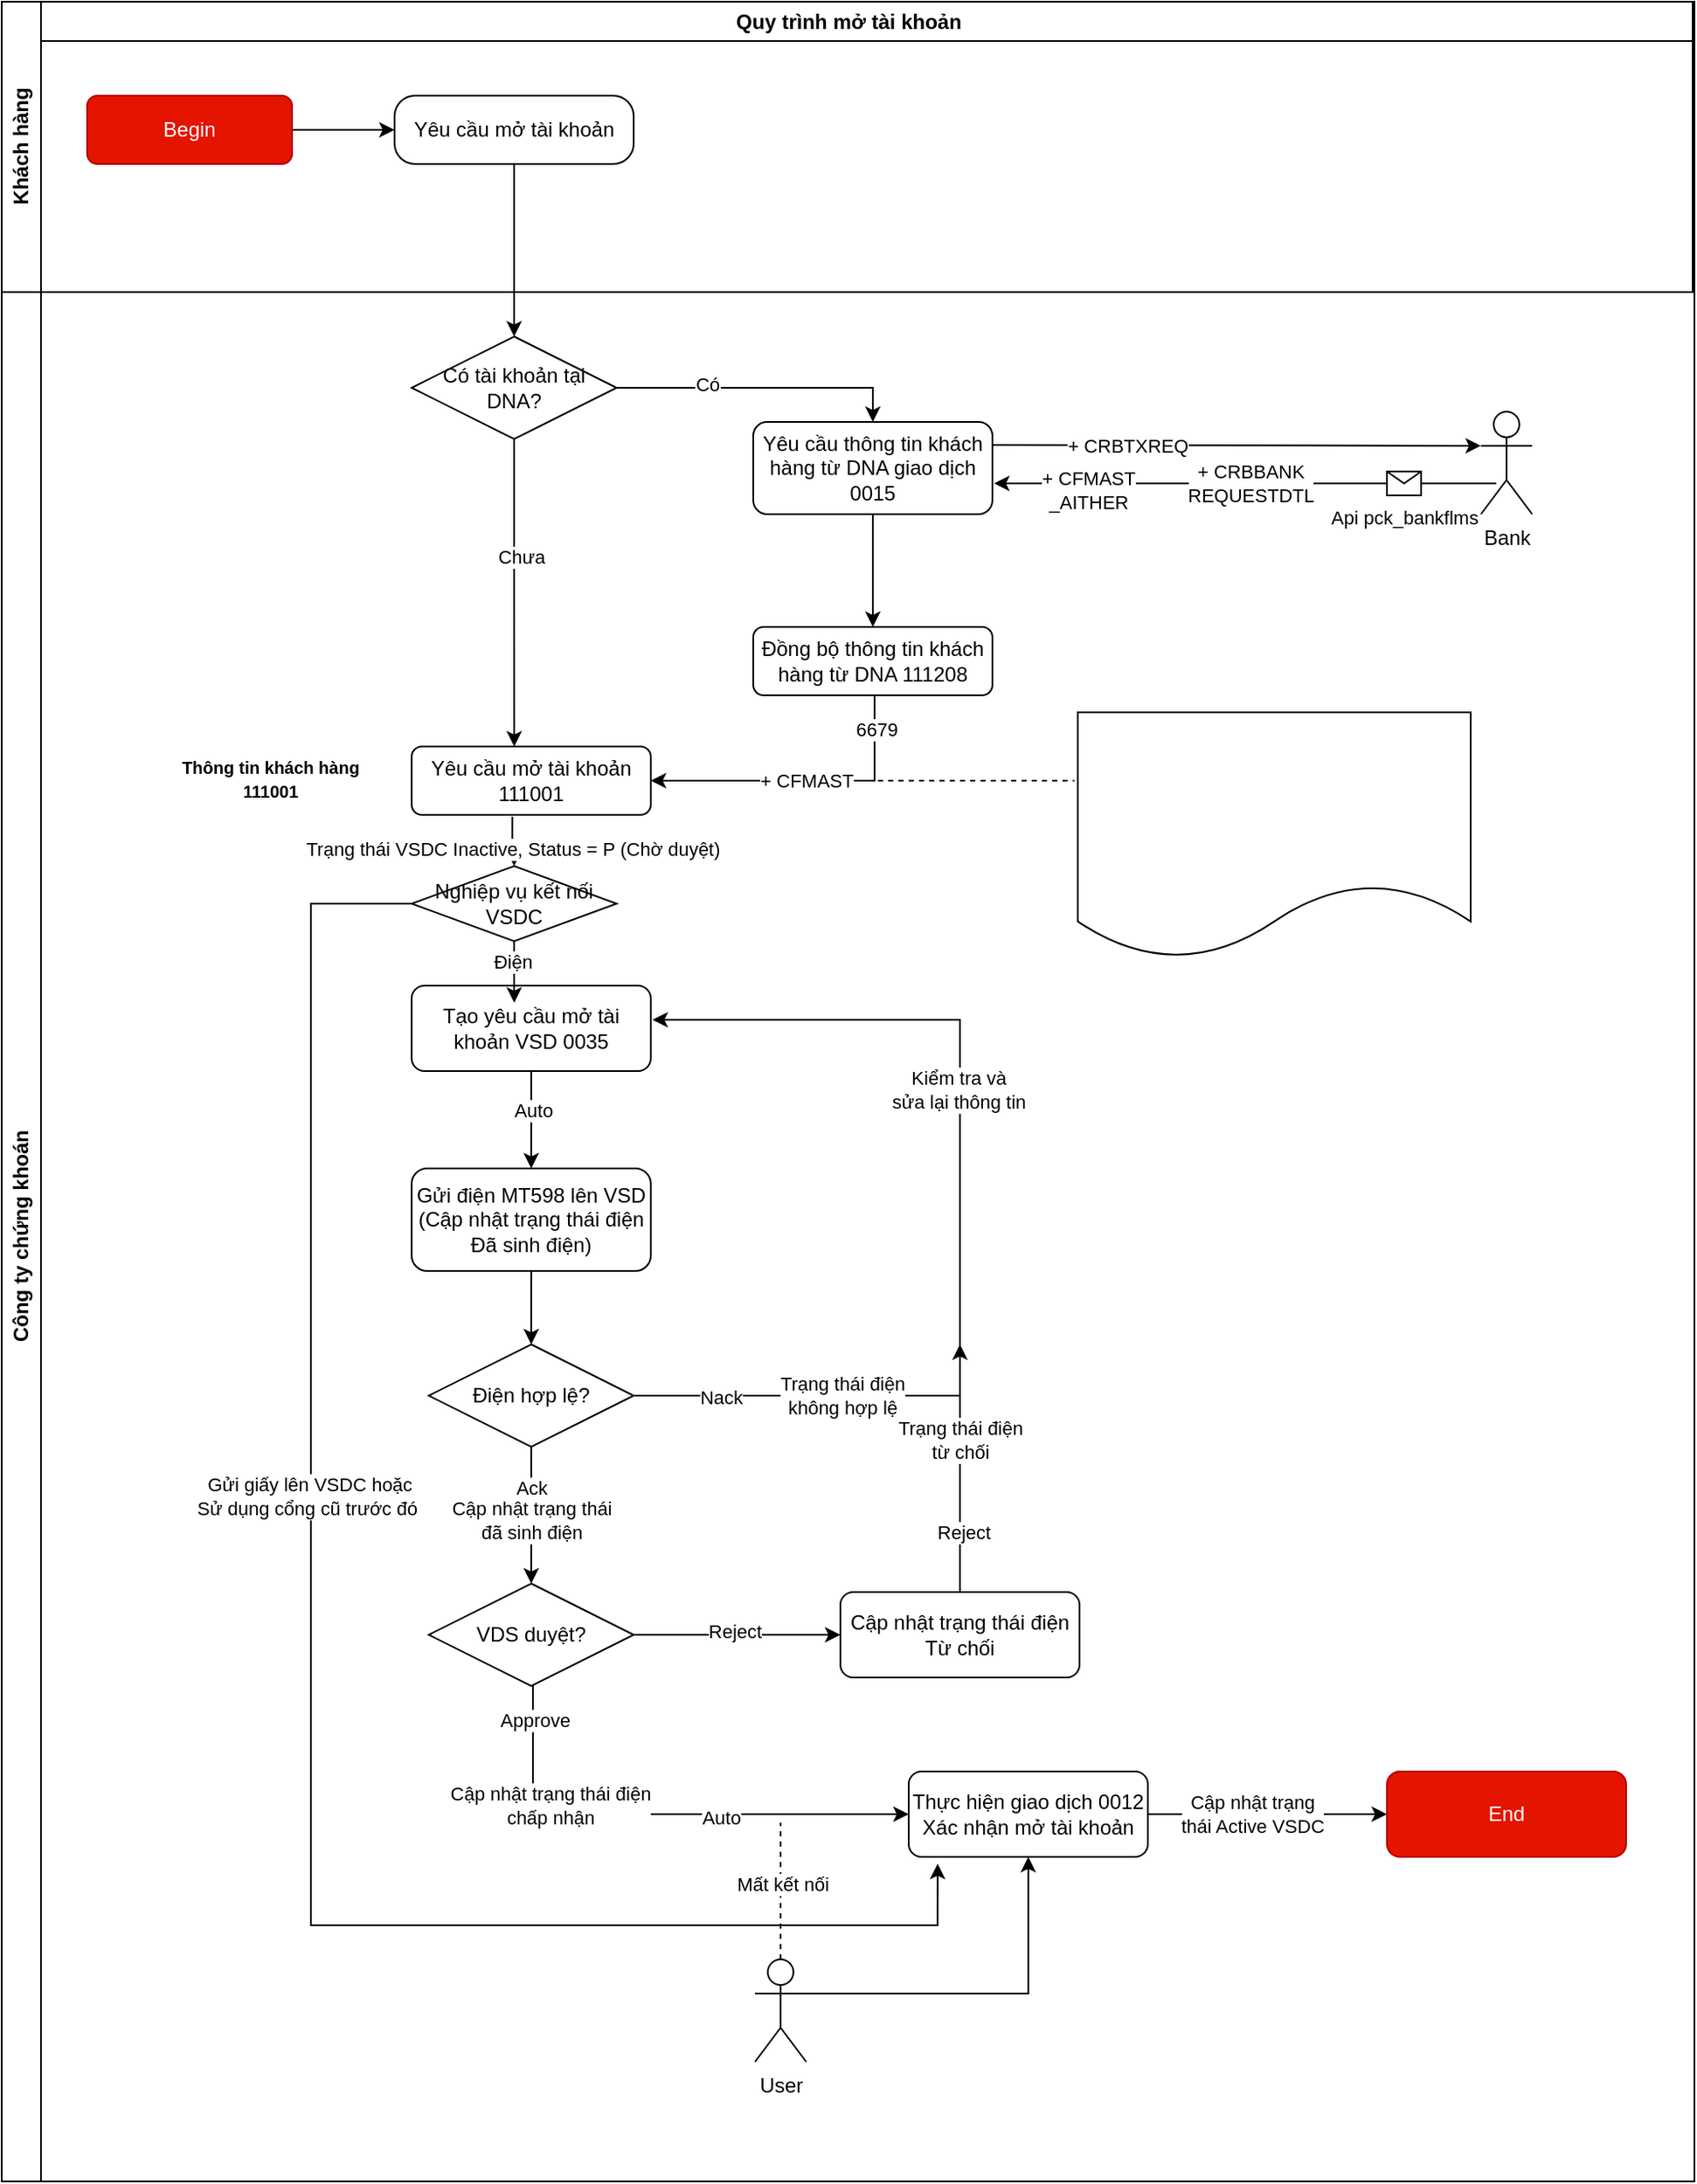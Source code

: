 <mxfile version="24.6.4" type="github" pages="5">
  <diagram id="-afWy1BvDUcH1P5qfUEP" name="Quy trình mở tài khoản">
    <mxGraphModel dx="1120" dy="460" grid="1" gridSize="10" guides="1" tooltips="1" connect="1" arrows="1" fold="1" page="1" pageScale="1" pageWidth="1169" pageHeight="1654" math="0" shadow="0">
      <root>
        <mxCell id="0" />
        <mxCell id="1" parent="0" />
        <mxCell id="MzIYjGaJpjv-5slUo9uX-1" value="Công ty chứng khoán" style="swimlane;horizontal=0;whiteSpace=wrap;html=1;" parent="1" vertex="1">
          <mxGeometry x="129" y="254" width="991" height="1106" as="geometry">
            <mxRectangle x="230" y="690" width="40" height="150" as="alternateBounds" />
          </mxGeometry>
        </mxCell>
        <mxCell id="MzIYjGaJpjv-5slUo9uX-2" style="edgeStyle=orthogonalEdgeStyle;rounded=0;orthogonalLoop=1;jettySize=auto;html=1;exitX=0.421;exitY=1.025;exitDx=0;exitDy=0;exitPerimeter=0;" parent="MzIYjGaJpjv-5slUo9uX-1" source="MzIYjGaJpjv-5slUo9uX-4" target="MzIYjGaJpjv-5slUo9uX-47" edge="1">
          <mxGeometry relative="1" as="geometry">
            <mxPoint x="401" y="306" as="sourcePoint" />
            <mxPoint x="391" y="326" as="targetPoint" />
          </mxGeometry>
        </mxCell>
        <mxCell id="MzIYjGaJpjv-5slUo9uX-3" value="Trạng thái VSDC Inactive, Status = P (Chờ duyệt)" style="edgeLabel;html=1;align=center;verticalAlign=middle;resizable=0;points=[];" parent="MzIYjGaJpjv-5slUo9uX-2" vertex="1" connectable="0">
          <mxGeometry x="0.333" y="-1" relative="1" as="geometry">
            <mxPoint as="offset" />
          </mxGeometry>
        </mxCell>
        <mxCell id="MzIYjGaJpjv-5slUo9uX-4" value="Yêu cầu mở tài khoản 111001" style="rounded=1;whiteSpace=wrap;html=1;fontSize=12;glass=0;strokeWidth=1;shadow=0;" parent="MzIYjGaJpjv-5slUo9uX-1" vertex="1">
          <mxGeometry x="240" y="266" width="140" height="40" as="geometry" />
        </mxCell>
        <mxCell id="MzIYjGaJpjv-5slUo9uX-5" value="" style="edgeStyle=orthogonalEdgeStyle;rounded=0;orthogonalLoop=1;jettySize=auto;html=1;" parent="MzIYjGaJpjv-5slUo9uX-1" source="MzIYjGaJpjv-5slUo9uX-7" target="MzIYjGaJpjv-5slUo9uX-9" edge="1">
          <mxGeometry relative="1" as="geometry" />
        </mxCell>
        <mxCell id="MzIYjGaJpjv-5slUo9uX-6" value="Auto" style="edgeLabel;html=1;align=center;verticalAlign=middle;resizable=0;points=[];" parent="MzIYjGaJpjv-5slUo9uX-5" connectable="0" vertex="1">
          <mxGeometry x="-0.2" y="1" relative="1" as="geometry">
            <mxPoint as="offset" />
          </mxGeometry>
        </mxCell>
        <mxCell id="MzIYjGaJpjv-5slUo9uX-7" value="Tạo yêu cầu mở tài khoản VSD 0035" style="rounded=1;whiteSpace=wrap;html=1;fontSize=12;glass=0;strokeWidth=1;shadow=0;" parent="MzIYjGaJpjv-5slUo9uX-1" vertex="1">
          <mxGeometry x="240" y="406" width="140" height="50" as="geometry" />
        </mxCell>
        <mxCell id="MzIYjGaJpjv-5slUo9uX-8" style="edgeStyle=orthogonalEdgeStyle;rounded=0;orthogonalLoop=1;jettySize=auto;html=1;" parent="MzIYjGaJpjv-5slUo9uX-1" source="MzIYjGaJpjv-5slUo9uX-9" target="MzIYjGaJpjv-5slUo9uX-17" edge="1">
          <mxGeometry relative="1" as="geometry" />
        </mxCell>
        <mxCell id="MzIYjGaJpjv-5slUo9uX-9" value="Gửi điện MT598 lên VSD&lt;br&gt;(Cập nhật trạng thái điện Đã sinh điện)" style="rounded=1;whiteSpace=wrap;html=1;fontSize=12;glass=0;strokeWidth=1;shadow=0;" parent="MzIYjGaJpjv-5slUo9uX-1" vertex="1">
          <mxGeometry x="240" y="513" width="140" height="60" as="geometry" />
        </mxCell>
        <mxCell id="MzIYjGaJpjv-5slUo9uX-10" style="edgeStyle=orthogonalEdgeStyle;rounded=0;orthogonalLoop=1;jettySize=auto;html=1;" parent="MzIYjGaJpjv-5slUo9uX-1" source="MzIYjGaJpjv-5slUo9uX-17" edge="1">
          <mxGeometry relative="1" as="geometry">
            <mxPoint x="381" y="426" as="targetPoint" />
            <Array as="points">
              <mxPoint x="561" y="646" />
              <mxPoint x="561" y="426" />
              <mxPoint x="381" y="426" />
            </Array>
          </mxGeometry>
        </mxCell>
        <mxCell id="MzIYjGaJpjv-5slUo9uX-11" value="Nack" style="edgeLabel;html=1;align=center;verticalAlign=middle;resizable=0;points=[];" parent="MzIYjGaJpjv-5slUo9uX-10" vertex="1" connectable="0">
          <mxGeometry x="-0.676" y="-1" relative="1" as="geometry">
            <mxPoint x="-45" as="offset" />
          </mxGeometry>
        </mxCell>
        <mxCell id="MzIYjGaJpjv-5slUo9uX-12" value="Kiểm tra và &lt;br&gt;sửa lại thông tin" style="edgeLabel;html=1;align=center;verticalAlign=middle;resizable=0;points=[];" parent="MzIYjGaJpjv-5slUo9uX-10" vertex="1" connectable="0">
          <mxGeometry x="0.038" y="1" relative="1" as="geometry">
            <mxPoint y="-64" as="offset" />
          </mxGeometry>
        </mxCell>
        <mxCell id="MzIYjGaJpjv-5slUo9uX-13" value="Trạng thái điện&lt;br&gt;không hợp lệ" style="edgeLabel;html=1;align=center;verticalAlign=middle;resizable=0;points=[];" parent="MzIYjGaJpjv-5slUo9uX-10" vertex="1" connectable="0">
          <mxGeometry x="-0.538" relative="1" as="geometry">
            <mxPoint x="-15" as="offset" />
          </mxGeometry>
        </mxCell>
        <mxCell id="MzIYjGaJpjv-5slUo9uX-14" style="edgeStyle=orthogonalEdgeStyle;rounded=0;orthogonalLoop=1;jettySize=auto;html=1;entryX=0.5;entryY=0;entryDx=0;entryDy=0;" parent="MzIYjGaJpjv-5slUo9uX-1" source="MzIYjGaJpjv-5slUo9uX-17" target="MzIYjGaJpjv-5slUo9uX-24" edge="1">
          <mxGeometry relative="1" as="geometry" />
        </mxCell>
        <mxCell id="MzIYjGaJpjv-5slUo9uX-15" value="Ack" style="edgeLabel;html=1;align=center;verticalAlign=middle;resizable=0;points=[];" parent="MzIYjGaJpjv-5slUo9uX-14" vertex="1" connectable="0">
          <mxGeometry x="-0.418" relative="1" as="geometry">
            <mxPoint as="offset" />
          </mxGeometry>
        </mxCell>
        <mxCell id="MzIYjGaJpjv-5slUo9uX-16" value="Cập nhật trạng thái&lt;br&gt;đã sinh điện" style="edgeLabel;html=1;align=center;verticalAlign=middle;resizable=0;points=[];" parent="MzIYjGaJpjv-5slUo9uX-14" vertex="1" connectable="0">
          <mxGeometry x="0.073" relative="1" as="geometry">
            <mxPoint as="offset" />
          </mxGeometry>
        </mxCell>
        <mxCell id="MzIYjGaJpjv-5slUo9uX-17" value="Điện hợp lệ?" style="rhombus;whiteSpace=wrap;html=1;" parent="MzIYjGaJpjv-5slUo9uX-1" vertex="1">
          <mxGeometry x="250" y="616" width="120" height="60" as="geometry" />
        </mxCell>
        <mxCell id="MzIYjGaJpjv-5slUo9uX-18" style="edgeStyle=orthogonalEdgeStyle;rounded=0;orthogonalLoop=1;jettySize=auto;html=1;entryX=0;entryY=0.5;entryDx=0;entryDy=0;" parent="MzIYjGaJpjv-5slUo9uX-1" source="MzIYjGaJpjv-5slUo9uX-24" target="MzIYjGaJpjv-5slUo9uX-28" edge="1">
          <mxGeometry relative="1" as="geometry" />
        </mxCell>
        <mxCell id="MzIYjGaJpjv-5slUo9uX-19" value="Reject" style="edgeLabel;html=1;align=center;verticalAlign=middle;resizable=0;points=[];" parent="MzIYjGaJpjv-5slUo9uX-18" connectable="0" vertex="1">
          <mxGeometry x="-0.03" y="2" relative="1" as="geometry">
            <mxPoint as="offset" />
          </mxGeometry>
        </mxCell>
        <mxCell id="MzIYjGaJpjv-5slUo9uX-20" style="edgeStyle=orthogonalEdgeStyle;rounded=0;orthogonalLoop=1;jettySize=auto;html=1;entryX=0;entryY=0.5;entryDx=0;entryDy=0;" parent="MzIYjGaJpjv-5slUo9uX-1" source="MzIYjGaJpjv-5slUo9uX-24" target="MzIYjGaJpjv-5slUo9uX-31" edge="1">
          <mxGeometry relative="1" as="geometry">
            <mxPoint x="310" y="866" as="targetPoint" />
            <Array as="points">
              <mxPoint x="311" y="891" />
            </Array>
          </mxGeometry>
        </mxCell>
        <mxCell id="MzIYjGaJpjv-5slUo9uX-21" value="Approve" style="edgeLabel;html=1;align=center;verticalAlign=middle;resizable=0;points=[];" parent="MzIYjGaJpjv-5slUo9uX-20" connectable="0" vertex="1">
          <mxGeometry x="-0.174" y="2" relative="1" as="geometry">
            <mxPoint x="-46" y="-53" as="offset" />
          </mxGeometry>
        </mxCell>
        <mxCell id="MzIYjGaJpjv-5slUo9uX-22" value="Auto" style="edgeLabel;html=1;align=center;verticalAlign=middle;resizable=0;points=[];" parent="MzIYjGaJpjv-5slUo9uX-20" vertex="1" connectable="0">
          <mxGeometry x="0.519" y="-2" relative="1" as="geometry">
            <mxPoint x="-39" as="offset" />
          </mxGeometry>
        </mxCell>
        <mxCell id="MzIYjGaJpjv-5slUo9uX-23" value="Cập nhật trạng thái điện&lt;br&gt;chấp nhận" style="edgeLabel;html=1;align=center;verticalAlign=middle;resizable=0;points=[];" parent="MzIYjGaJpjv-5slUo9uX-20" vertex="1" connectable="0">
          <mxGeometry x="-0.658" y="-4" relative="1" as="geometry">
            <mxPoint x="14" y="20" as="offset" />
          </mxGeometry>
        </mxCell>
        <mxCell id="MzIYjGaJpjv-5slUo9uX-24" value="VDS duyệt?" style="rhombus;whiteSpace=wrap;html=1;" parent="MzIYjGaJpjv-5slUo9uX-1" vertex="1">
          <mxGeometry x="250" y="756" width="120" height="60" as="geometry" />
        </mxCell>
        <mxCell id="MzIYjGaJpjv-5slUo9uX-25" style="edgeStyle=orthogonalEdgeStyle;rounded=0;orthogonalLoop=1;jettySize=auto;html=1;" parent="MzIYjGaJpjv-5slUo9uX-1" source="MzIYjGaJpjv-5slUo9uX-28" edge="1">
          <mxGeometry relative="1" as="geometry">
            <mxPoint x="561" y="616" as="targetPoint" />
          </mxGeometry>
        </mxCell>
        <mxCell id="MzIYjGaJpjv-5slUo9uX-26" value="Reject" style="edgeLabel;html=1;align=center;verticalAlign=middle;resizable=0;points=[];" parent="MzIYjGaJpjv-5slUo9uX-25" vertex="1" connectable="0">
          <mxGeometry x="-0.106" y="-2" relative="1" as="geometry">
            <mxPoint y="30" as="offset" />
          </mxGeometry>
        </mxCell>
        <mxCell id="MzIYjGaJpjv-5slUo9uX-27" value="Trạng thái điện&lt;br&gt;từ chối" style="edgeLabel;html=1;align=center;verticalAlign=middle;resizable=0;points=[];" parent="MzIYjGaJpjv-5slUo9uX-25" vertex="1" connectable="0">
          <mxGeometry x="0.237" y="1" relative="1" as="geometry">
            <mxPoint as="offset" />
          </mxGeometry>
        </mxCell>
        <mxCell id="MzIYjGaJpjv-5slUo9uX-28" value="Cập nhật trạng thái điện&lt;br&gt;Từ chối" style="rounded=1;whiteSpace=wrap;html=1;fontSize=12;glass=0;strokeWidth=1;shadow=0;" parent="MzIYjGaJpjv-5slUo9uX-1" vertex="1">
          <mxGeometry x="491" y="761" width="140" height="50" as="geometry" />
        </mxCell>
        <mxCell id="MzIYjGaJpjv-5slUo9uX-29" style="edgeStyle=orthogonalEdgeStyle;rounded=0;orthogonalLoop=1;jettySize=auto;html=1;entryX=0;entryY=0.5;entryDx=0;entryDy=0;" parent="MzIYjGaJpjv-5slUo9uX-1" source="MzIYjGaJpjv-5slUo9uX-31" target="MzIYjGaJpjv-5slUo9uX-32" edge="1">
          <mxGeometry relative="1" as="geometry" />
        </mxCell>
        <mxCell id="MzIYjGaJpjv-5slUo9uX-30" value="Cập nhật trạng&lt;br&gt;thái Active VSDC" style="edgeLabel;html=1;align=center;verticalAlign=middle;resizable=0;points=[];" parent="MzIYjGaJpjv-5slUo9uX-29" vertex="1" connectable="0">
          <mxGeometry x="-0.129" relative="1" as="geometry">
            <mxPoint as="offset" />
          </mxGeometry>
        </mxCell>
        <mxCell id="MzIYjGaJpjv-5slUo9uX-31" value="Thực hiện giao dịch 0012&lt;br&gt;Xác nhận mở tài khoản" style="rounded=1;whiteSpace=wrap;html=1;fontSize=12;glass=0;strokeWidth=1;shadow=0;" parent="MzIYjGaJpjv-5slUo9uX-1" vertex="1">
          <mxGeometry x="531" y="866" width="140" height="50" as="geometry" />
        </mxCell>
        <mxCell id="MzIYjGaJpjv-5slUo9uX-32" value="End" style="rounded=1;whiteSpace=wrap;html=1;fontSize=12;glass=0;strokeWidth=1;shadow=0;fillColor=#e51400;fontColor=#ffffff;strokeColor=#B20000;" parent="MzIYjGaJpjv-5slUo9uX-1" vertex="1">
          <mxGeometry x="811" y="866" width="140" height="50" as="geometry" />
        </mxCell>
        <mxCell id="MzIYjGaJpjv-5slUo9uX-33" style="edgeStyle=orthogonalEdgeStyle;rounded=0;orthogonalLoop=1;jettySize=auto;html=1;entryX=0.5;entryY=0;entryDx=0;entryDy=0;" parent="MzIYjGaJpjv-5slUo9uX-1" source="MzIYjGaJpjv-5slUo9uX-35" target="MzIYjGaJpjv-5slUo9uX-37" edge="1">
          <mxGeometry relative="1" as="geometry" />
        </mxCell>
        <mxCell id="MzIYjGaJpjv-5slUo9uX-34" value="Có" style="edgeLabel;html=1;align=center;verticalAlign=middle;resizable=0;points=[];" parent="MzIYjGaJpjv-5slUo9uX-33" vertex="1" connectable="0">
          <mxGeometry x="-0.384" y="2" relative="1" as="geometry">
            <mxPoint as="offset" />
          </mxGeometry>
        </mxCell>
        <mxCell id="MzIYjGaJpjv-5slUo9uX-35" value="Có tài khoản tại DNA?" style="rhombus;whiteSpace=wrap;html=1;" parent="MzIYjGaJpjv-5slUo9uX-1" vertex="1">
          <mxGeometry x="240" y="26" width="120" height="60" as="geometry" />
        </mxCell>
        <mxCell id="MzIYjGaJpjv-5slUo9uX-36" style="edgeStyle=orthogonalEdgeStyle;rounded=0;orthogonalLoop=1;jettySize=auto;html=1;entryX=0.5;entryY=0;entryDx=0;entryDy=0;" parent="MzIYjGaJpjv-5slUo9uX-1" source="MzIYjGaJpjv-5slUo9uX-37" target="MzIYjGaJpjv-5slUo9uX-42" edge="1">
          <mxGeometry relative="1" as="geometry" />
        </mxCell>
        <mxCell id="MzIYjGaJpjv-5slUo9uX-37" value="Yêu cầu thông tin khách hàng từ DNA giao dịch 0015" style="rounded=1;whiteSpace=wrap;html=1;fontSize=12;glass=0;strokeWidth=1;shadow=0;" parent="MzIYjGaJpjv-5slUo9uX-1" vertex="1">
          <mxGeometry x="440" y="76" width="140" height="54" as="geometry" />
        </mxCell>
        <mxCell id="MzIYjGaJpjv-5slUo9uX-38" style="edgeStyle=orthogonalEdgeStyle;rounded=0;orthogonalLoop=1;jettySize=auto;html=1;entryX=0.429;entryY=0;entryDx=0;entryDy=0;entryPerimeter=0;" parent="MzIYjGaJpjv-5slUo9uX-1" source="MzIYjGaJpjv-5slUo9uX-35" target="MzIYjGaJpjv-5slUo9uX-4" edge="1">
          <mxGeometry relative="1" as="geometry" />
        </mxCell>
        <mxCell id="MzIYjGaJpjv-5slUo9uX-39" value="Chưa" style="edgeLabel;html=1;align=center;verticalAlign=middle;resizable=0;points=[];" parent="MzIYjGaJpjv-5slUo9uX-38" vertex="1" connectable="0">
          <mxGeometry x="-0.237" y="4" relative="1" as="geometry">
            <mxPoint as="offset" />
          </mxGeometry>
        </mxCell>
        <mxCell id="MzIYjGaJpjv-5slUo9uX-40" style="edgeStyle=orthogonalEdgeStyle;rounded=0;orthogonalLoop=1;jettySize=auto;html=1;entryX=1;entryY=0.5;entryDx=0;entryDy=0;" parent="MzIYjGaJpjv-5slUo9uX-1" source="MzIYjGaJpjv-5slUo9uX-42" target="MzIYjGaJpjv-5slUo9uX-4" edge="1">
          <mxGeometry relative="1" as="geometry">
            <Array as="points">
              <mxPoint x="511" y="286" />
            </Array>
          </mxGeometry>
        </mxCell>
        <mxCell id="MzIYjGaJpjv-5slUo9uX-41" value="+ CFMAST" style="edgeLabel;html=1;align=center;verticalAlign=middle;resizable=0;points=[];" parent="MzIYjGaJpjv-5slUo9uX-40" vertex="1" connectable="0">
          <mxGeometry x="-0.116" relative="1" as="geometry">
            <mxPoint x="-10" as="offset" />
          </mxGeometry>
        </mxCell>
        <mxCell id="Ao2LwfUpb9lrXeBXI0-V-2" value="6679" style="edgeLabel;html=1;align=center;verticalAlign=middle;resizable=0;points=[];" vertex="1" connectable="0" parent="MzIYjGaJpjv-5slUo9uX-40">
          <mxGeometry x="-0.779" y="1" relative="1" as="geometry">
            <mxPoint as="offset" />
          </mxGeometry>
        </mxCell>
        <mxCell id="MzIYjGaJpjv-5slUo9uX-42" value="Đồng bộ thông tin khách hàng từ DNA 111208" style="rounded=1;whiteSpace=wrap;html=1;fontSize=12;glass=0;strokeWidth=1;shadow=0;" parent="MzIYjGaJpjv-5slUo9uX-1" vertex="1">
          <mxGeometry x="440" y="196" width="140" height="40" as="geometry" />
        </mxCell>
        <mxCell id="MzIYjGaJpjv-5slUo9uX-43" value="Bank" style="shape=umlActor;verticalLabelPosition=bottom;verticalAlign=top;html=1;outlineConnect=0;" parent="MzIYjGaJpjv-5slUo9uX-1" vertex="1">
          <mxGeometry x="866" y="70" width="30" height="60" as="geometry" />
        </mxCell>
        <mxCell id="MzIYjGaJpjv-5slUo9uX-46" value="&lt;span style=&quot;font-size: 10px;&quot;&gt;&lt;b&gt;Thông tin khách hàng&lt;br&gt;111001&lt;/b&gt;&lt;/span&gt;" style="edgeLabel;html=1;align=center;verticalAlign=middle;resizable=0;points=[];" parent="MzIYjGaJpjv-5slUo9uX-1" connectable="0" vertex="1">
          <mxGeometry x="141" y="196" as="geometry">
            <mxPoint x="16" y="89" as="offset" />
          </mxGeometry>
        </mxCell>
        <mxCell id="MzIYjGaJpjv-5slUo9uX-47" value="Nghiệp vụ kết nối VSDC" style="rhombus;whiteSpace=wrap;html=1;" parent="MzIYjGaJpjv-5slUo9uX-1" vertex="1">
          <mxGeometry x="240" y="336" width="120" height="44" as="geometry" />
        </mxCell>
        <mxCell id="MzIYjGaJpjv-5slUo9uX-48" style="edgeStyle=orthogonalEdgeStyle;rounded=0;orthogonalLoop=1;jettySize=auto;html=1;entryX=0.429;entryY=0.2;entryDx=0;entryDy=0;entryPerimeter=0;" parent="MzIYjGaJpjv-5slUo9uX-1" source="MzIYjGaJpjv-5slUo9uX-47" target="MzIYjGaJpjv-5slUo9uX-7" edge="1">
          <mxGeometry relative="1" as="geometry" />
        </mxCell>
        <mxCell id="MzIYjGaJpjv-5slUo9uX-49" value="Điện" style="edgeLabel;html=1;align=center;verticalAlign=middle;resizable=0;points=[];" parent="MzIYjGaJpjv-5slUo9uX-48" vertex="1" connectable="0">
          <mxGeometry x="-0.391" y="-1" relative="1" as="geometry">
            <mxPoint y="1" as="offset" />
          </mxGeometry>
        </mxCell>
        <mxCell id="MzIYjGaJpjv-5slUo9uX-50" style="edgeStyle=orthogonalEdgeStyle;rounded=0;orthogonalLoop=1;jettySize=auto;html=1;entryX=0.121;entryY=1.08;entryDx=0;entryDy=0;entryPerimeter=0;exitX=0;exitY=0.5;exitDx=0;exitDy=0;" parent="MzIYjGaJpjv-5slUo9uX-1" source="MzIYjGaJpjv-5slUo9uX-47" target="MzIYjGaJpjv-5slUo9uX-31" edge="1">
          <mxGeometry relative="1" as="geometry">
            <mxPoint x="240" y="416" as="sourcePoint" />
            <mxPoint x="531" y="961.5" as="targetPoint" />
            <Array as="points">
              <mxPoint x="181" y="358" />
              <mxPoint x="181" y="956" />
              <mxPoint x="548" y="956" />
            </Array>
          </mxGeometry>
        </mxCell>
        <mxCell id="MzIYjGaJpjv-5slUo9uX-51" value="Gửi giấy lên VSDC hoặc&lt;br&gt;Sử dụng cổng cũ trước đó&amp;nbsp;" style="edgeLabel;html=1;align=center;verticalAlign=middle;resizable=0;points=[];" parent="MzIYjGaJpjv-5slUo9uX-50" vertex="1" connectable="0">
          <mxGeometry x="-0.234" y="-1" relative="1" as="geometry">
            <mxPoint as="offset" />
          </mxGeometry>
        </mxCell>
        <mxCell id="MzIYjGaJpjv-5slUo9uX-52" value="User" style="shape=umlActor;verticalLabelPosition=bottom;verticalAlign=top;html=1;outlineConnect=0;" parent="MzIYjGaJpjv-5slUo9uX-1" vertex="1">
          <mxGeometry x="441" y="976" width="30" height="60" as="geometry" />
        </mxCell>
        <mxCell id="MzIYjGaJpjv-5slUo9uX-53" value="" style="endArrow=classic;html=1;rounded=0;entryX=0.5;entryY=1;entryDx=0;entryDy=0;exitX=1;exitY=0.333;exitDx=0;exitDy=0;exitPerimeter=0;" parent="MzIYjGaJpjv-5slUo9uX-1" source="MzIYjGaJpjv-5slUo9uX-52" target="MzIYjGaJpjv-5slUo9uX-31" edge="1">
          <mxGeometry width="50" height="50" relative="1" as="geometry">
            <mxPoint x="421" y="1066" as="sourcePoint" />
            <mxPoint x="471" y="1016" as="targetPoint" />
            <Array as="points">
              <mxPoint x="601" y="996" />
            </Array>
          </mxGeometry>
        </mxCell>
        <mxCell id="IIJeieMDCq1tdJ9zuXG--4" value="" style="endArrow=classic;html=1;rounded=0;exitX=1;exitY=0.25;exitDx=0;exitDy=0;entryX=0;entryY=0.333;entryDx=0;entryDy=0;entryPerimeter=0;" parent="MzIYjGaJpjv-5slUo9uX-1" source="MzIYjGaJpjv-5slUo9uX-37" target="MzIYjGaJpjv-5slUo9uX-43" edge="1">
          <mxGeometry width="50" height="50" relative="1" as="geometry">
            <mxPoint x="591" y="93" as="sourcePoint" />
            <mxPoint x="791" y="90" as="targetPoint" />
          </mxGeometry>
        </mxCell>
        <mxCell id="IIJeieMDCq1tdJ9zuXG--6" value="+ CRBTXREQ" style="edgeLabel;html=1;align=center;verticalAlign=middle;resizable=0;points=[];" parent="IIJeieMDCq1tdJ9zuXG--4" vertex="1" connectable="0">
          <mxGeometry x="-0.535" y="1" relative="1" as="geometry">
            <mxPoint x="12" y="1" as="offset" />
          </mxGeometry>
        </mxCell>
        <mxCell id="IIJeieMDCq1tdJ9zuXG--8" value="" style="endArrow=classic;html=1;rounded=0;exitX=0.3;exitY=0.867;exitDx=0;exitDy=0;exitPerimeter=0;" parent="MzIYjGaJpjv-5slUo9uX-1" edge="1">
          <mxGeometry relative="1" as="geometry">
            <mxPoint x="875" y="112.02" as="sourcePoint" />
            <mxPoint x="581" y="112" as="targetPoint" />
          </mxGeometry>
        </mxCell>
        <mxCell id="IIJeieMDCq1tdJ9zuXG--9" value="" style="shape=message;html=1;outlineConnect=0;" parent="IIJeieMDCq1tdJ9zuXG--8" vertex="1">
          <mxGeometry width="20" height="14" relative="1" as="geometry">
            <mxPoint x="83" y="-7" as="offset" />
          </mxGeometry>
        </mxCell>
        <mxCell id="IIJeieMDCq1tdJ9zuXG--10" value="Api pck_bankflms" style="edgeLabel;html=1;align=center;verticalAlign=middle;resizable=0;points=[];" parent="IIJeieMDCq1tdJ9zuXG--8" vertex="1" connectable="0">
          <mxGeometry x="-0.45" y="-1" relative="1" as="geometry">
            <mxPoint x="27" y="21" as="offset" />
          </mxGeometry>
        </mxCell>
        <mxCell id="IIJeieMDCq1tdJ9zuXG--11" value="+ CRBBANK&lt;br&gt;REQUESTDTL" style="edgeLabel;html=1;align=center;verticalAlign=middle;resizable=0;points=[];" parent="IIJeieMDCq1tdJ9zuXG--8" vertex="1" connectable="0">
          <mxGeometry x="-0.005" relative="1" as="geometry">
            <mxPoint x="2" as="offset" />
          </mxGeometry>
        </mxCell>
        <mxCell id="IIJeieMDCq1tdJ9zuXG--12" value="+ CFMAST&lt;br&gt;_AITHER" style="edgeLabel;html=1;align=center;verticalAlign=middle;resizable=0;points=[];" parent="IIJeieMDCq1tdJ9zuXG--8" vertex="1" connectable="0">
          <mxGeometry x="0.626" y="-3" relative="1" as="geometry">
            <mxPoint y="7" as="offset" />
          </mxGeometry>
        </mxCell>
        <mxCell id="Ao2LwfUpb9lrXeBXI0-V-3" value="" style="shape=document;whiteSpace=wrap;html=1;boundedLbl=1;" vertex="1" parent="MzIYjGaJpjv-5slUo9uX-1">
          <mxGeometry x="630" y="246" width="230" height="144" as="geometry" />
        </mxCell>
        <mxCell id="Ao2LwfUpb9lrXeBXI0-V-5" value="" style="endArrow=none;dashed=1;html=1;rounded=0;" edge="1" parent="MzIYjGaJpjv-5slUo9uX-1">
          <mxGeometry width="50" height="50" relative="1" as="geometry">
            <mxPoint x="501" y="286" as="sourcePoint" />
            <mxPoint x="628" y="286" as="targetPoint" />
          </mxGeometry>
        </mxCell>
        <mxCell id="MzIYjGaJpjv-5slUo9uX-54" value="Quy trình mở tài khoản" style="swimlane;whiteSpace=wrap;html=1;startSize=23;" parent="1" vertex="1">
          <mxGeometry x="130" y="84" width="990" height="170" as="geometry" />
        </mxCell>
        <object label="Khách hàng" test="" id="MzIYjGaJpjv-5slUo9uX-55">
          <mxCell style="swimlane;horizontal=0;whiteSpace=wrap;html=1;" parent="MzIYjGaJpjv-5slUo9uX-54" vertex="1">
            <mxGeometry x="-1" width="990" height="170" as="geometry">
              <mxRectangle x="230" y="540" width="40" height="90" as="alternateBounds" />
            </mxGeometry>
          </mxCell>
        </object>
        <mxCell id="MzIYjGaJpjv-5slUo9uX-56" style="edgeStyle=orthogonalEdgeStyle;rounded=0;orthogonalLoop=1;jettySize=auto;html=1;exitX=1;exitY=0.5;exitDx=0;exitDy=0;entryX=0;entryY=0.5;entryDx=0;entryDy=0;" parent="MzIYjGaJpjv-5slUo9uX-55" source="MzIYjGaJpjv-5slUo9uX-57" target="MzIYjGaJpjv-5slUo9uX-58" edge="1">
          <mxGeometry relative="1" as="geometry" />
        </mxCell>
        <mxCell id="MzIYjGaJpjv-5slUo9uX-57" value="Begin" style="rounded=1;whiteSpace=wrap;html=1;fontSize=12;glass=0;strokeWidth=1;shadow=0;fillColor=#e51400;fontColor=#ffffff;strokeColor=#B20000;" parent="MzIYjGaJpjv-5slUo9uX-55" vertex="1">
          <mxGeometry x="50" y="55" width="120" height="40" as="geometry" />
        </mxCell>
        <mxCell id="MzIYjGaJpjv-5slUo9uX-58" value="Yêu cầu mở tài khoản" style="rounded=1;whiteSpace=wrap;html=1;fontSize=12;glass=0;strokeWidth=1;shadow=0;arcSize=30;" parent="MzIYjGaJpjv-5slUo9uX-55" vertex="1">
          <mxGeometry x="230" y="55" width="140" height="40" as="geometry" />
        </mxCell>
        <mxCell id="MzIYjGaJpjv-5slUo9uX-59" style="edgeStyle=orthogonalEdgeStyle;rounded=0;orthogonalLoop=1;jettySize=auto;html=1;entryX=0.5;entryY=0;entryDx=0;entryDy=0;" parent="1" source="MzIYjGaJpjv-5slUo9uX-58" target="MzIYjGaJpjv-5slUo9uX-35" edge="1">
          <mxGeometry relative="1" as="geometry" />
        </mxCell>
        <mxCell id="MzIYjGaJpjv-5slUo9uX-60" value="" style="endArrow=none;dashed=1;html=1;rounded=0;exitX=0.5;exitY=0;exitDx=0;exitDy=0;exitPerimeter=0;" parent="1" source="MzIYjGaJpjv-5slUo9uX-52" edge="1">
          <mxGeometry width="50" height="50" relative="1" as="geometry">
            <mxPoint x="590" y="1230" as="sourcePoint" />
            <mxPoint x="585" y="1150" as="targetPoint" />
          </mxGeometry>
        </mxCell>
        <mxCell id="MzIYjGaJpjv-5slUo9uX-61" value="Mất kết nối" style="edgeLabel;html=1;align=center;verticalAlign=middle;resizable=0;points=[];" parent="MzIYjGaJpjv-5slUo9uX-60" vertex="1" connectable="0">
          <mxGeometry x="0.1" y="-1" relative="1" as="geometry">
            <mxPoint as="offset" />
          </mxGeometry>
        </mxCell>
      </root>
    </mxGraphModel>
  </diagram>
  <diagram id="C5RBs43oDa-KdzZeNtuy" name="Quy trình mở tài khoản tiền">
    <mxGraphModel dx="1120" dy="460" grid="1" gridSize="10" guides="1" tooltips="1" connect="1" arrows="1" fold="1" page="1" pageScale="1" pageWidth="1169" pageHeight="1654" math="0" shadow="0">
      <root>
        <mxCell id="WIyWlLk6GJQsqaUBKTNV-0" />
        <mxCell id="WIyWlLk6GJQsqaUBKTNV-1" parent="WIyWlLk6GJQsqaUBKTNV-0" />
        <mxCell id="TnxCRumbow880xI3qZJu-0" value="Công ty chứng khoán" style="swimlane;horizontal=0;whiteSpace=wrap;html=1;" parent="WIyWlLk6GJQsqaUBKTNV-1" vertex="1">
          <mxGeometry x="129" y="254" width="871" height="606" as="geometry">
            <mxRectangle x="230" y="690" width="40" height="150" as="alternateBounds" />
          </mxGeometry>
        </mxCell>
        <mxCell id="Zcul-_Ey2VAl8pak--Ev-9" style="edgeStyle=orthogonalEdgeStyle;rounded=0;orthogonalLoop=1;jettySize=auto;html=1;entryX=0.5;entryY=0;entryDx=0;entryDy=0;" edge="1" parent="TnxCRumbow880xI3qZJu-0" source="TnxCRumbow880xI3qZJu-17" target="Zcul-_Ey2VAl8pak--Ev-8">
          <mxGeometry relative="1" as="geometry" />
        </mxCell>
        <mxCell id="TnxCRumbow880xI3qZJu-17" value="Yêu cầu mở tài khoản / Tab tài khoản tiền 111001" style="rounded=1;whiteSpace=wrap;html=1;fontSize=12;glass=0;strokeWidth=1;shadow=0;" parent="TnxCRumbow880xI3qZJu-0" vertex="1">
          <mxGeometry x="240" y="336" width="140" height="40" as="geometry" />
        </mxCell>
        <mxCell id="gHwJGArUrD1OqWGMp7x8-7" style="edgeStyle=orthogonalEdgeStyle;rounded=0;orthogonalLoop=1;jettySize=auto;html=1;entryX=0.5;entryY=0;entryDx=0;entryDy=0;" parent="TnxCRumbow880xI3qZJu-0" source="gHwJGArUrD1OqWGMp7x8-1" target="gHwJGArUrD1OqWGMp7x8-4" edge="1">
          <mxGeometry relative="1" as="geometry" />
        </mxCell>
        <mxCell id="gHwJGArUrD1OqWGMp7x8-8" value="Có" style="edgeLabel;html=1;align=center;verticalAlign=middle;resizable=0;points=[];" parent="gHwJGArUrD1OqWGMp7x8-7" vertex="1" connectable="0">
          <mxGeometry x="-0.384" y="2" relative="1" as="geometry">
            <mxPoint as="offset" />
          </mxGeometry>
        </mxCell>
        <mxCell id="gHwJGArUrD1OqWGMp7x8-1" value="Thêm tài khoản tiền từ DNA?" style="rhombus;whiteSpace=wrap;html=1;" parent="TnxCRumbow880xI3qZJu-0" vertex="1">
          <mxGeometry x="240" y="26" width="120" height="60" as="geometry" />
        </mxCell>
        <mxCell id="gHwJGArUrD1OqWGMp7x8-10" style="edgeStyle=orthogonalEdgeStyle;rounded=0;orthogonalLoop=1;jettySize=auto;html=1;entryX=0.5;entryY=0;entryDx=0;entryDy=0;" parent="TnxCRumbow880xI3qZJu-0" source="gHwJGArUrD1OqWGMp7x8-4" target="gHwJGArUrD1OqWGMp7x8-9" edge="1">
          <mxGeometry relative="1" as="geometry" />
        </mxCell>
        <mxCell id="gHwJGArUrD1OqWGMp7x8-4" value="Đồng bộ thông tin tài khoản tiền 111209" style="rounded=1;whiteSpace=wrap;html=1;fontSize=12;glass=0;strokeWidth=1;shadow=0;" parent="TnxCRumbow880xI3qZJu-0" vertex="1">
          <mxGeometry x="440" y="76" width="140" height="40" as="geometry" />
        </mxCell>
        <mxCell id="gHwJGArUrD1OqWGMp7x8-5" style="edgeStyle=orthogonalEdgeStyle;rounded=0;orthogonalLoop=1;jettySize=auto;html=1;entryX=0.429;entryY=0;entryDx=0;entryDy=0;entryPerimeter=0;" parent="TnxCRumbow880xI3qZJu-0" source="gHwJGArUrD1OqWGMp7x8-1" target="TnxCRumbow880xI3qZJu-17" edge="1">
          <mxGeometry relative="1" as="geometry" />
        </mxCell>
        <mxCell id="gHwJGArUrD1OqWGMp7x8-6" value="Chưa" style="edgeLabel;html=1;align=center;verticalAlign=middle;resizable=0;points=[];" parent="gHwJGArUrD1OqWGMp7x8-5" vertex="1" connectable="0">
          <mxGeometry x="-0.237" y="4" relative="1" as="geometry">
            <mxPoint as="offset" />
          </mxGeometry>
        </mxCell>
        <mxCell id="gHwJGArUrD1OqWGMp7x8-12" style="edgeStyle=orthogonalEdgeStyle;rounded=0;orthogonalLoop=1;jettySize=auto;html=1;entryX=1;entryY=0.5;entryDx=0;entryDy=0;" parent="TnxCRumbow880xI3qZJu-0" source="gHwJGArUrD1OqWGMp7x8-9" target="TnxCRumbow880xI3qZJu-17" edge="1">
          <mxGeometry relative="1" as="geometry">
            <Array as="points">
              <mxPoint x="511" y="356" />
            </Array>
          </mxGeometry>
        </mxCell>
        <mxCell id="gHwJGArUrD1OqWGMp7x8-13" value="Đồng bộ tt mở, đóng" style="edgeLabel;html=1;align=center;verticalAlign=middle;resizable=0;points=[];" parent="gHwJGArUrD1OqWGMp7x8-12" vertex="1" connectable="0">
          <mxGeometry x="-0.116" relative="1" as="geometry">
            <mxPoint as="offset" />
          </mxGeometry>
        </mxCell>
        <mxCell id="gHwJGArUrD1OqWGMp7x8-9" value="Đồng bộ thông tin khách hàng từ DNA 111208" style="rounded=1;whiteSpace=wrap;html=1;fontSize=12;glass=0;strokeWidth=1;shadow=0;" parent="TnxCRumbow880xI3qZJu-0" vertex="1">
          <mxGeometry x="440" y="196" width="140" height="40" as="geometry" />
        </mxCell>
        <mxCell id="Zcul-_Ey2VAl8pak--Ev-4" style="edgeStyle=orthogonalEdgeStyle;rounded=0;orthogonalLoop=1;jettySize=auto;html=1;entryX=1;entryY=0.5;entryDx=0;entryDy=0;" edge="1" parent="TnxCRumbow880xI3qZJu-0" source="gHwJGArUrD1OqWGMp7x8-15" target="Zcul-_Ey2VAl8pak--Ev-3">
          <mxGeometry relative="1" as="geometry" />
        </mxCell>
        <mxCell id="gHwJGArUrD1OqWGMp7x8-15" value="Bank" style="shape=umlActor;verticalLabelPosition=bottom;verticalAlign=top;html=1;outlineConnect=0;" parent="TnxCRumbow880xI3qZJu-0" vertex="1">
          <mxGeometry x="801" y="66" width="30" height="60" as="geometry" />
        </mxCell>
        <mxCell id="Zcul-_Ey2VAl8pak--Ev-5" style="edgeStyle=orthogonalEdgeStyle;rounded=0;orthogonalLoop=1;jettySize=auto;html=1;entryX=1;entryY=0.5;entryDx=0;entryDy=0;" edge="1" parent="TnxCRumbow880xI3qZJu-0" source="Zcul-_Ey2VAl8pak--Ev-3" target="gHwJGArUrD1OqWGMp7x8-4">
          <mxGeometry relative="1" as="geometry" />
        </mxCell>
        <mxCell id="Zcul-_Ey2VAl8pak--Ev-6" value="API" style="edgeLabel;html=1;align=center;verticalAlign=middle;resizable=0;points=[];" vertex="1" connectable="0" parent="Zcul-_Ey2VAl8pak--Ev-5">
          <mxGeometry x="-0.073" y="-2" relative="1" as="geometry">
            <mxPoint as="offset" />
          </mxGeometry>
        </mxCell>
        <mxCell id="Zcul-_Ey2VAl8pak--Ev-3" value="Thêm tài khoản tiền tại DNA" style="rounded=1;whiteSpace=wrap;html=1;" vertex="1" parent="TnxCRumbow880xI3qZJu-0">
          <mxGeometry x="641" y="71" width="110" height="50" as="geometry" />
        </mxCell>
        <mxCell id="Zcul-_Ey2VAl8pak--Ev-8" value="End" style="rounded=1;whiteSpace=wrap;html=1;fontSize=12;glass=0;strokeWidth=1;shadow=0;fillColor=#e51400;fontColor=#ffffff;strokeColor=#B20000;" vertex="1" parent="TnxCRumbow880xI3qZJu-0">
          <mxGeometry x="240" y="466" width="140" height="50" as="geometry" />
        </mxCell>
        <mxCell id="TnxCRumbow880xI3qZJu-9" value="Quy trình thêm mới tài khoản tiền" style="swimlane;whiteSpace=wrap;html=1;startSize=23;" parent="WIyWlLk6GJQsqaUBKTNV-1" vertex="1">
          <mxGeometry x="130" y="84" width="870" height="170" as="geometry" />
        </mxCell>
        <mxCell id="TnxCRumbow880xI3qZJu-1" value="Khách hàng" style="swimlane;horizontal=0;whiteSpace=wrap;html=1;" parent="TnxCRumbow880xI3qZJu-9" vertex="1">
          <mxGeometry x="-1" width="871" height="170" as="geometry">
            <mxRectangle x="230" y="540" width="40" height="90" as="alternateBounds" />
          </mxGeometry>
        </mxCell>
        <mxCell id="TnxCRumbow880xI3qZJu-20" style="edgeStyle=orthogonalEdgeStyle;rounded=0;orthogonalLoop=1;jettySize=auto;html=1;exitX=1;exitY=0.5;exitDx=0;exitDy=0;entryX=0;entryY=0.5;entryDx=0;entryDy=0;" parent="TnxCRumbow880xI3qZJu-1" source="TnxCRumbow880xI3qZJu-2" target="TnxCRumbow880xI3qZJu-7" edge="1">
          <mxGeometry relative="1" as="geometry" />
        </mxCell>
        <mxCell id="TnxCRumbow880xI3qZJu-2" value="Begin" style="rounded=1;whiteSpace=wrap;html=1;fontSize=12;glass=0;strokeWidth=1;shadow=0;fillColor=#e51400;fontColor=#ffffff;strokeColor=#B20000;" parent="TnxCRumbow880xI3qZJu-1" vertex="1">
          <mxGeometry x="50" y="55" width="120" height="40" as="geometry" />
        </mxCell>
        <mxCell id="TnxCRumbow880xI3qZJu-7" value="Yêu cầu thêm mới tài khoản tiền" style="rounded=1;whiteSpace=wrap;html=1;fontSize=12;glass=0;strokeWidth=1;shadow=0;" parent="TnxCRumbow880xI3qZJu-1" vertex="1">
          <mxGeometry x="230" y="55" width="140" height="40" as="geometry" />
        </mxCell>
        <mxCell id="gHwJGArUrD1OqWGMp7x8-3" style="edgeStyle=orthogonalEdgeStyle;rounded=0;orthogonalLoop=1;jettySize=auto;html=1;entryX=0.5;entryY=0;entryDx=0;entryDy=0;" parent="WIyWlLk6GJQsqaUBKTNV-1" source="TnxCRumbow880xI3qZJu-7" target="gHwJGArUrD1OqWGMp7x8-1" edge="1">
          <mxGeometry relative="1" as="geometry" />
        </mxCell>
      </root>
    </mxGraphModel>
  </diagram>
  <diagram name="Quản lý sửa thông tin tài khoản" id="WYtpTT8pGfgiiJFGJYHW">
    <mxGraphModel dx="1120" dy="460" grid="1" gridSize="10" guides="1" tooltips="1" connect="1" arrows="1" fold="1" page="1" pageScale="1" pageWidth="1169" pageHeight="1654" math="0" shadow="0">
      <root>
        <mxCell id="QsH5usmUUMUcdq1OJUyq-0" />
        <mxCell id="QsH5usmUUMUcdq1OJUyq-1" parent="QsH5usmUUMUcdq1OJUyq-0" />
        <mxCell id="QsH5usmUUMUcdq1OJUyq-2" value="Công ty chứng khoán" style="swimlane;horizontal=0;whiteSpace=wrap;html=1;" vertex="1" parent="QsH5usmUUMUcdq1OJUyq-1">
          <mxGeometry x="129" y="254" width="871" height="606" as="geometry">
            <mxRectangle x="230" y="690" width="40" height="150" as="alternateBounds" />
          </mxGeometry>
        </mxCell>
        <mxCell id="QsH5usmUUMUcdq1OJUyq-3" style="edgeStyle=orthogonalEdgeStyle;rounded=0;orthogonalLoop=1;jettySize=auto;html=1;entryX=0.5;entryY=0;entryDx=0;entryDy=0;" edge="1" parent="QsH5usmUUMUcdq1OJUyq-2" source="QsH5usmUUMUcdq1OJUyq-4" target="QsH5usmUUMUcdq1OJUyq-20">
          <mxGeometry relative="1" as="geometry" />
        </mxCell>
        <mxCell id="QsH5usmUUMUcdq1OJUyq-4" value="Yêu cầu mở tài khoản 111001" style="rounded=1;whiteSpace=wrap;html=1;fontSize=12;glass=0;strokeWidth=1;shadow=0;" vertex="1" parent="QsH5usmUUMUcdq1OJUyq-2">
          <mxGeometry x="240" y="336" width="140" height="40" as="geometry" />
        </mxCell>
        <mxCell id="QsH5usmUUMUcdq1OJUyq-5" style="edgeStyle=orthogonalEdgeStyle;rounded=0;orthogonalLoop=1;jettySize=auto;html=1;entryX=0.5;entryY=0;entryDx=0;entryDy=0;" edge="1" parent="QsH5usmUUMUcdq1OJUyq-2" source="QsH5usmUUMUcdq1OJUyq-7" target="QsH5usmUUMUcdq1OJUyq-9">
          <mxGeometry relative="1" as="geometry" />
        </mxCell>
        <mxCell id="QsH5usmUUMUcdq1OJUyq-6" value="Có" style="edgeLabel;html=1;align=center;verticalAlign=middle;resizable=0;points=[];" vertex="1" connectable="0" parent="QsH5usmUUMUcdq1OJUyq-5">
          <mxGeometry x="-0.384" y="2" relative="1" as="geometry">
            <mxPoint as="offset" />
          </mxGeometry>
        </mxCell>
        <mxCell id="QsH5usmUUMUcdq1OJUyq-7" value="Thông tin tài khoản thay đổi DNA" style="rhombus;whiteSpace=wrap;html=1;" vertex="1" parent="QsH5usmUUMUcdq1OJUyq-2">
          <mxGeometry x="240" y="26" width="120" height="60" as="geometry" />
        </mxCell>
        <mxCell id="QsH5usmUUMUcdq1OJUyq-8" style="edgeStyle=orthogonalEdgeStyle;rounded=0;orthogonalLoop=1;jettySize=auto;html=1;entryX=0.5;entryY=0;entryDx=0;entryDy=0;" edge="1" parent="QsH5usmUUMUcdq1OJUyq-2" source="QsH5usmUUMUcdq1OJUyq-9" target="QsH5usmUUMUcdq1OJUyq-14">
          <mxGeometry relative="1" as="geometry" />
        </mxCell>
        <mxCell id="LreXEqeT1qaVnSjrHsxc-0" value="Loại thay đổi: Sửa" style="edgeLabel;html=1;align=center;verticalAlign=middle;resizable=0;points=[];rounded=1;" vertex="1" connectable="0" parent="QsH5usmUUMUcdq1OJUyq-8">
          <mxGeometry x="-0.25" y="-4" relative="1" as="geometry">
            <mxPoint as="offset" />
          </mxGeometry>
        </mxCell>
        <mxCell id="QsH5usmUUMUcdq1OJUyq-9" value="Đồng bộ thông tin tài khoản 111208" style="rounded=1;whiteSpace=wrap;html=1;fontSize=12;glass=0;strokeWidth=1;shadow=0;" vertex="1" parent="QsH5usmUUMUcdq1OJUyq-2">
          <mxGeometry x="440" y="76" width="140" height="40" as="geometry" />
        </mxCell>
        <mxCell id="QsH5usmUUMUcdq1OJUyq-10" style="edgeStyle=orthogonalEdgeStyle;rounded=0;orthogonalLoop=1;jettySize=auto;html=1;entryX=0.429;entryY=0;entryDx=0;entryDy=0;entryPerimeter=0;" edge="1" parent="QsH5usmUUMUcdq1OJUyq-2" source="QsH5usmUUMUcdq1OJUyq-7" target="QsH5usmUUMUcdq1OJUyq-4">
          <mxGeometry relative="1" as="geometry" />
        </mxCell>
        <mxCell id="QsH5usmUUMUcdq1OJUyq-11" value="Chưa" style="edgeLabel;html=1;align=center;verticalAlign=middle;resizable=0;points=[];" vertex="1" connectable="0" parent="QsH5usmUUMUcdq1OJUyq-10">
          <mxGeometry x="-0.237" y="4" relative="1" as="geometry">
            <mxPoint as="offset" />
          </mxGeometry>
        </mxCell>
        <mxCell id="QsH5usmUUMUcdq1OJUyq-12" style="edgeStyle=orthogonalEdgeStyle;rounded=0;orthogonalLoop=1;jettySize=auto;html=1;entryX=1;entryY=0.5;entryDx=0;entryDy=0;" edge="1" parent="QsH5usmUUMUcdq1OJUyq-2" source="QsH5usmUUMUcdq1OJUyq-14" target="QsH5usmUUMUcdq1OJUyq-4">
          <mxGeometry relative="1" as="geometry">
            <Array as="points">
              <mxPoint x="511" y="356" />
            </Array>
          </mxGeometry>
        </mxCell>
        <mxCell id="z3Rrz24gyj74rSIfJ3q3-0" value="Trạng thái chờ duyệt" style="edgeLabel;html=1;align=center;verticalAlign=middle;resizable=0;points=[];rounded=1;" vertex="1" connectable="0" parent="QsH5usmUUMUcdq1OJUyq-12">
          <mxGeometry x="-0.61" y="-2" relative="1" as="geometry">
            <mxPoint as="offset" />
          </mxGeometry>
        </mxCell>
        <mxCell id="QsH5usmUUMUcdq1OJUyq-14" value="Đồng bộ thông tin khách hàng 6679" style="rounded=1;whiteSpace=wrap;html=1;fontSize=12;glass=0;strokeWidth=1;shadow=0;" vertex="1" parent="QsH5usmUUMUcdq1OJUyq-2">
          <mxGeometry x="440" y="196" width="140" height="40" as="geometry" />
        </mxCell>
        <mxCell id="QsH5usmUUMUcdq1OJUyq-15" style="edgeStyle=orthogonalEdgeStyle;rounded=0;orthogonalLoop=1;jettySize=auto;html=1;entryX=1;entryY=0.5;entryDx=0;entryDy=0;" edge="1" parent="QsH5usmUUMUcdq1OJUyq-2" source="QsH5usmUUMUcdq1OJUyq-16" target="QsH5usmUUMUcdq1OJUyq-19">
          <mxGeometry relative="1" as="geometry" />
        </mxCell>
        <mxCell id="QsH5usmUUMUcdq1OJUyq-16" value="Bank" style="shape=umlActor;verticalLabelPosition=bottom;verticalAlign=top;html=1;outlineConnect=0;" vertex="1" parent="QsH5usmUUMUcdq1OJUyq-2">
          <mxGeometry x="801" y="66" width="30" height="60" as="geometry" />
        </mxCell>
        <mxCell id="QsH5usmUUMUcdq1OJUyq-17" style="edgeStyle=orthogonalEdgeStyle;rounded=0;orthogonalLoop=1;jettySize=auto;html=1;entryX=1;entryY=0.5;entryDx=0;entryDy=0;" edge="1" parent="QsH5usmUUMUcdq1OJUyq-2" source="QsH5usmUUMUcdq1OJUyq-19" target="QsH5usmUUMUcdq1OJUyq-9">
          <mxGeometry relative="1" as="geometry" />
        </mxCell>
        <mxCell id="QsH5usmUUMUcdq1OJUyq-18" value="API" style="edgeLabel;html=1;align=center;verticalAlign=middle;resizable=0;points=[];" vertex="1" connectable="0" parent="QsH5usmUUMUcdq1OJUyq-17">
          <mxGeometry x="-0.073" y="-2" relative="1" as="geometry">
            <mxPoint as="offset" />
          </mxGeometry>
        </mxCell>
        <mxCell id="QsH5usmUUMUcdq1OJUyq-19" value="Thay đổi thông tin tài khoản" style="rounded=1;whiteSpace=wrap;html=1;" vertex="1" parent="QsH5usmUUMUcdq1OJUyq-2">
          <mxGeometry x="641" y="71" width="110" height="50" as="geometry" />
        </mxCell>
        <mxCell id="QsH5usmUUMUcdq1OJUyq-20" value="End" style="rounded=1;whiteSpace=wrap;html=1;fontSize=12;glass=0;strokeWidth=1;shadow=0;fillColor=#e51400;fontColor=#ffffff;strokeColor=#B20000;" vertex="1" parent="QsH5usmUUMUcdq1OJUyq-2">
          <mxGeometry x="240" y="466" width="140" height="50" as="geometry" />
        </mxCell>
        <mxCell id="QsH5usmUUMUcdq1OJUyq-21" value="Quy trình sửa thông tin tài khoản" style="swimlane;whiteSpace=wrap;html=1;startSize=23;" vertex="1" parent="QsH5usmUUMUcdq1OJUyq-1">
          <mxGeometry x="130" y="84" width="870" height="170" as="geometry" />
        </mxCell>
        <mxCell id="QsH5usmUUMUcdq1OJUyq-22" value="Khách hàng" style="swimlane;horizontal=0;whiteSpace=wrap;html=1;" vertex="1" parent="QsH5usmUUMUcdq1OJUyq-21">
          <mxGeometry x="-1" width="871" height="170" as="geometry">
            <mxRectangle x="230" y="540" width="40" height="90" as="alternateBounds" />
          </mxGeometry>
        </mxCell>
        <mxCell id="QsH5usmUUMUcdq1OJUyq-23" style="edgeStyle=orthogonalEdgeStyle;rounded=0;orthogonalLoop=1;jettySize=auto;html=1;exitX=1;exitY=0.5;exitDx=0;exitDy=0;entryX=0;entryY=0.5;entryDx=0;entryDy=0;" edge="1" parent="QsH5usmUUMUcdq1OJUyq-22" source="QsH5usmUUMUcdq1OJUyq-24" target="QsH5usmUUMUcdq1OJUyq-25">
          <mxGeometry relative="1" as="geometry" />
        </mxCell>
        <mxCell id="QsH5usmUUMUcdq1OJUyq-24" value="Begin" style="rounded=1;whiteSpace=wrap;html=1;fontSize=12;glass=0;strokeWidth=1;shadow=0;fillColor=#e51400;fontColor=#ffffff;strokeColor=#B20000;" vertex="1" parent="QsH5usmUUMUcdq1OJUyq-22">
          <mxGeometry x="50" y="55" width="120" height="40" as="geometry" />
        </mxCell>
        <mxCell id="QsH5usmUUMUcdq1OJUyq-25" value="Yêu cầu sửa thông tin tài khoản" style="rounded=1;whiteSpace=wrap;html=1;fontSize=12;glass=0;strokeWidth=1;shadow=0;" vertex="1" parent="QsH5usmUUMUcdq1OJUyq-22">
          <mxGeometry x="230" y="55" width="140" height="40" as="geometry" />
        </mxCell>
        <mxCell id="QsH5usmUUMUcdq1OJUyq-26" style="edgeStyle=orthogonalEdgeStyle;rounded=0;orthogonalLoop=1;jettySize=auto;html=1;entryX=0.5;entryY=0;entryDx=0;entryDy=0;" edge="1" parent="QsH5usmUUMUcdq1OJUyq-1" source="QsH5usmUUMUcdq1OJUyq-25" target="QsH5usmUUMUcdq1OJUyq-7">
          <mxGeometry relative="1" as="geometry" />
        </mxCell>
      </root>
    </mxGraphModel>
  </diagram>
  <diagram name="Quy trình quản lý TKLK TPRL" id="WuweHtkvAUZE7HXKv-_W">
    <mxGraphModel dx="1120" dy="460" grid="1" gridSize="10" guides="1" tooltips="1" connect="1" arrows="1" fold="1" page="1" pageScale="1" pageWidth="1169" pageHeight="1654" math="0" shadow="0">
      <root>
        <mxCell id="2mP3wbRQNXaCsLd4ZMvi-0" />
        <mxCell id="2mP3wbRQNXaCsLd4ZMvi-1" parent="2mP3wbRQNXaCsLd4ZMvi-0" />
        <mxCell id="2mP3wbRQNXaCsLd4ZMvi-2" value="Công ty chứng khoán" style="swimlane;horizontal=0;whiteSpace=wrap;html=1;rounded=1;" vertex="1" parent="2mP3wbRQNXaCsLd4ZMvi-1">
          <mxGeometry x="129" y="254" width="991" height="1106" as="geometry">
            <mxRectangle x="230" y="690" width="40" height="150" as="alternateBounds" />
          </mxGeometry>
        </mxCell>
        <mxCell id="2mP3wbRQNXaCsLd4ZMvi-9" style="edgeStyle=orthogonalEdgeStyle;rounded=1;orthogonalLoop=1;jettySize=auto;html=1;" edge="1" parent="2mP3wbRQNXaCsLd4ZMvi-2" source="2mP3wbRQNXaCsLd4ZMvi-10" target="2mP3wbRQNXaCsLd4ZMvi-18">
          <mxGeometry relative="1" as="geometry" />
        </mxCell>
        <mxCell id="2mP3wbRQNXaCsLd4ZMvi-10" value="Gửi điện MT598 lên VSD&lt;br&gt;(Cập nhật trạng thái điện Đã sinh điện)" style="rounded=1;whiteSpace=wrap;html=1;fontSize=12;glass=0;strokeWidth=1;shadow=0;" vertex="1" parent="2mP3wbRQNXaCsLd4ZMvi-2">
          <mxGeometry x="240" y="266" width="140" height="60" as="geometry" />
        </mxCell>
        <mxCell id="2mP3wbRQNXaCsLd4ZMvi-11" style="edgeStyle=orthogonalEdgeStyle;rounded=1;orthogonalLoop=1;jettySize=auto;html=1;exitX=1;exitY=0.5;exitDx=0;exitDy=0;entryX=1;entryY=0.5;entryDx=0;entryDy=0;" edge="1" parent="2mP3wbRQNXaCsLd4ZMvi-2" source="2mP3wbRQNXaCsLd4ZMvi-18" target="xhCZuZU00O9uZeEcRp_e-0">
          <mxGeometry relative="1" as="geometry">
            <mxPoint x="381" y="426" as="targetPoint" />
            <Array as="points">
              <mxPoint x="561" y="486" />
              <mxPoint x="561" y="46" />
            </Array>
          </mxGeometry>
        </mxCell>
        <mxCell id="2mP3wbRQNXaCsLd4ZMvi-12" value="Nack" style="edgeLabel;html=1;align=center;verticalAlign=middle;resizable=0;points=[];rounded=1;" vertex="1" connectable="0" parent="2mP3wbRQNXaCsLd4ZMvi-11">
          <mxGeometry x="-0.676" y="-1" relative="1" as="geometry">
            <mxPoint x="-72" y="3" as="offset" />
          </mxGeometry>
        </mxCell>
        <mxCell id="2mP3wbRQNXaCsLd4ZMvi-13" value="Kiểm tra và &lt;br&gt;sửa lại thông tin" style="edgeLabel;html=1;align=center;verticalAlign=middle;resizable=0;points=[];rounded=1;" vertex="1" connectable="0" parent="2mP3wbRQNXaCsLd4ZMvi-11">
          <mxGeometry x="0.038" y="1" relative="1" as="geometry">
            <mxPoint y="-64" as="offset" />
          </mxGeometry>
        </mxCell>
        <mxCell id="2mP3wbRQNXaCsLd4ZMvi-14" value="Trạng thái điện&lt;br&gt;không hợp lệ" style="edgeLabel;html=1;align=center;verticalAlign=middle;resizable=0;points=[];rounded=1;" vertex="1" connectable="0" parent="2mP3wbRQNXaCsLd4ZMvi-11">
          <mxGeometry x="-0.538" relative="1" as="geometry">
            <mxPoint x="-39" as="offset" />
          </mxGeometry>
        </mxCell>
        <mxCell id="2mP3wbRQNXaCsLd4ZMvi-15" style="edgeStyle=orthogonalEdgeStyle;rounded=1;orthogonalLoop=1;jettySize=auto;html=1;entryX=0.5;entryY=0;entryDx=0;entryDy=0;" edge="1" parent="2mP3wbRQNXaCsLd4ZMvi-2" source="2mP3wbRQNXaCsLd4ZMvi-18" target="2mP3wbRQNXaCsLd4ZMvi-25">
          <mxGeometry relative="1" as="geometry" />
        </mxCell>
        <mxCell id="2mP3wbRQNXaCsLd4ZMvi-16" value="Ack" style="edgeLabel;html=1;align=center;verticalAlign=middle;resizable=0;points=[];rounded=1;" vertex="1" connectable="0" parent="2mP3wbRQNXaCsLd4ZMvi-15">
          <mxGeometry x="-0.418" relative="1" as="geometry">
            <mxPoint as="offset" />
          </mxGeometry>
        </mxCell>
        <mxCell id="2mP3wbRQNXaCsLd4ZMvi-17" value="Cập nhật trạng thái&lt;br&gt;đã sinh điện" style="edgeLabel;html=1;align=center;verticalAlign=middle;resizable=0;points=[];rounded=1;" vertex="1" connectable="0" parent="2mP3wbRQNXaCsLd4ZMvi-15">
          <mxGeometry x="0.073" relative="1" as="geometry">
            <mxPoint as="offset" />
          </mxGeometry>
        </mxCell>
        <mxCell id="2mP3wbRQNXaCsLd4ZMvi-18" value="Điện hợp lệ?" style="rhombus;whiteSpace=wrap;html=1;rounded=1;" vertex="1" parent="2mP3wbRQNXaCsLd4ZMvi-2">
          <mxGeometry x="250" y="456" width="120" height="60" as="geometry" />
        </mxCell>
        <mxCell id="2mP3wbRQNXaCsLd4ZMvi-19" style="edgeStyle=orthogonalEdgeStyle;rounded=1;orthogonalLoop=1;jettySize=auto;html=1;entryX=0;entryY=0.5;entryDx=0;entryDy=0;" edge="1" parent="2mP3wbRQNXaCsLd4ZMvi-2" source="2mP3wbRQNXaCsLd4ZMvi-25" target="2mP3wbRQNXaCsLd4ZMvi-29">
          <mxGeometry relative="1" as="geometry" />
        </mxCell>
        <mxCell id="2mP3wbRQNXaCsLd4ZMvi-20" value="Reject" style="edgeLabel;html=1;align=center;verticalAlign=middle;resizable=0;points=[];rounded=1;" connectable="0" vertex="1" parent="2mP3wbRQNXaCsLd4ZMvi-19">
          <mxGeometry x="-0.03" y="2" relative="1" as="geometry">
            <mxPoint as="offset" />
          </mxGeometry>
        </mxCell>
        <mxCell id="2mP3wbRQNXaCsLd4ZMvi-21" style="edgeStyle=orthogonalEdgeStyle;rounded=1;orthogonalLoop=1;jettySize=auto;html=1;entryX=0;entryY=0.5;entryDx=0;entryDy=0;" edge="1" parent="2mP3wbRQNXaCsLd4ZMvi-2" source="2mP3wbRQNXaCsLd4ZMvi-25" target="2mP3wbRQNXaCsLd4ZMvi-32">
          <mxGeometry relative="1" as="geometry">
            <mxPoint x="310" y="866" as="targetPoint" />
            <Array as="points">
              <mxPoint x="311" y="891" />
            </Array>
          </mxGeometry>
        </mxCell>
        <mxCell id="2mP3wbRQNXaCsLd4ZMvi-22" value="Approve" style="edgeLabel;html=1;align=center;verticalAlign=middle;resizable=0;points=[];rounded=1;" connectable="0" vertex="1" parent="2mP3wbRQNXaCsLd4ZMvi-21">
          <mxGeometry x="-0.174" y="2" relative="1" as="geometry">
            <mxPoint x="-46" y="-53" as="offset" />
          </mxGeometry>
        </mxCell>
        <mxCell id="2mP3wbRQNXaCsLd4ZMvi-23" value="Auto" style="edgeLabel;html=1;align=center;verticalAlign=middle;resizable=0;points=[];rounded=1;" vertex="1" connectable="0" parent="2mP3wbRQNXaCsLd4ZMvi-21">
          <mxGeometry x="0.519" y="-2" relative="1" as="geometry">
            <mxPoint x="-39" as="offset" />
          </mxGeometry>
        </mxCell>
        <mxCell id="2mP3wbRQNXaCsLd4ZMvi-24" value="Cập nhật trạng thái điện&lt;br&gt;chấp nhận" style="edgeLabel;html=1;align=center;verticalAlign=middle;resizable=0;points=[];rounded=1;" vertex="1" connectable="0" parent="2mP3wbRQNXaCsLd4ZMvi-21">
          <mxGeometry x="-0.658" y="-4" relative="1" as="geometry">
            <mxPoint x="14" y="20" as="offset" />
          </mxGeometry>
        </mxCell>
        <mxCell id="2mP3wbRQNXaCsLd4ZMvi-25" value="VDS duyệt?" style="rhombus;whiteSpace=wrap;html=1;rounded=1;" vertex="1" parent="2mP3wbRQNXaCsLd4ZMvi-2">
          <mxGeometry x="250" y="756" width="120" height="60" as="geometry" />
        </mxCell>
        <mxCell id="2mP3wbRQNXaCsLd4ZMvi-26" style="edgeStyle=orthogonalEdgeStyle;rounded=1;orthogonalLoop=1;jettySize=auto;html=1;" edge="1" parent="2mP3wbRQNXaCsLd4ZMvi-2" source="2mP3wbRQNXaCsLd4ZMvi-29">
          <mxGeometry relative="1" as="geometry">
            <mxPoint x="561" y="486" as="targetPoint" />
          </mxGeometry>
        </mxCell>
        <mxCell id="2mP3wbRQNXaCsLd4ZMvi-27" value="Reject" style="edgeLabel;html=1;align=center;verticalAlign=middle;resizable=0;points=[];rounded=1;" vertex="1" connectable="0" parent="2mP3wbRQNXaCsLd4ZMvi-26">
          <mxGeometry x="-0.106" y="-2" relative="1" as="geometry">
            <mxPoint y="30" as="offset" />
          </mxGeometry>
        </mxCell>
        <mxCell id="2mP3wbRQNXaCsLd4ZMvi-28" value="Trạng thái điện&lt;br&gt;từ chối" style="edgeLabel;html=1;align=center;verticalAlign=middle;resizable=0;points=[];rounded=1;" vertex="1" connectable="0" parent="2mP3wbRQNXaCsLd4ZMvi-26">
          <mxGeometry x="0.237" y="1" relative="1" as="geometry">
            <mxPoint y="14" as="offset" />
          </mxGeometry>
        </mxCell>
        <mxCell id="2mP3wbRQNXaCsLd4ZMvi-29" value="Cập nhật trạng thái điện&lt;br&gt;Từ chối" style="rounded=1;whiteSpace=wrap;html=1;fontSize=12;glass=0;strokeWidth=1;shadow=0;" vertex="1" parent="2mP3wbRQNXaCsLd4ZMvi-2">
          <mxGeometry x="491" y="761" width="140" height="50" as="geometry" />
        </mxCell>
        <mxCell id="2mP3wbRQNXaCsLd4ZMvi-30" style="edgeStyle=orthogonalEdgeStyle;rounded=1;orthogonalLoop=1;jettySize=auto;html=1;entryX=0;entryY=0.5;entryDx=0;entryDy=0;" edge="1" parent="2mP3wbRQNXaCsLd4ZMvi-2" source="2mP3wbRQNXaCsLd4ZMvi-32" target="2mP3wbRQNXaCsLd4ZMvi-33">
          <mxGeometry relative="1" as="geometry" />
        </mxCell>
        <mxCell id="2mP3wbRQNXaCsLd4ZMvi-31" value="Cập nhật trạng&lt;br&gt;thái Active VSDC" style="edgeLabel;html=1;align=center;verticalAlign=middle;resizable=0;points=[];rounded=1;" vertex="1" connectable="0" parent="2mP3wbRQNXaCsLd4ZMvi-30">
          <mxGeometry x="-0.129" relative="1" as="geometry">
            <mxPoint as="offset" />
          </mxGeometry>
        </mxCell>
        <mxCell id="2mP3wbRQNXaCsLd4ZMvi-32" value="Thực hiện giao dịch 0012&lt;br&gt;Xác nhận mở tài khoản" style="rounded=1;whiteSpace=wrap;html=1;fontSize=12;glass=0;strokeWidth=1;shadow=0;" vertex="1" parent="2mP3wbRQNXaCsLd4ZMvi-2">
          <mxGeometry x="531" y="866" width="140" height="50" as="geometry" />
        </mxCell>
        <mxCell id="2mP3wbRQNXaCsLd4ZMvi-33" value="End" style="rounded=1;whiteSpace=wrap;html=1;fontSize=12;glass=0;strokeWidth=1;shadow=0;fillColor=#e51400;fontColor=#ffffff;strokeColor=#B20000;" vertex="1" parent="2mP3wbRQNXaCsLd4ZMvi-2">
          <mxGeometry x="811" y="866" width="140" height="50" as="geometry" />
        </mxCell>
        <mxCell id="2mP3wbRQNXaCsLd4ZMvi-39" style="edgeStyle=orthogonalEdgeStyle;rounded=1;orthogonalLoop=1;jettySize=auto;html=1;entryX=0.429;entryY=0;entryDx=0;entryDy=0;entryPerimeter=0;exitX=0.5;exitY=1;exitDx=0;exitDy=0;" edge="1" parent="2mP3wbRQNXaCsLd4ZMvi-2" source="xhCZuZU00O9uZeEcRp_e-0">
          <mxGeometry relative="1" as="geometry">
            <mxPoint x="300" y="86" as="sourcePoint" />
            <mxPoint x="300.06" y="266" as="targetPoint" />
          </mxGeometry>
        </mxCell>
        <mxCell id="2mP3wbRQNXaCsLd4ZMvi-40" value="Auto" style="edgeLabel;html=1;align=center;verticalAlign=middle;resizable=0;points=[];rounded=1;" vertex="1" connectable="0" parent="2mP3wbRQNXaCsLd4ZMvi-39">
          <mxGeometry x="-0.237" y="4" relative="1" as="geometry">
            <mxPoint as="offset" />
          </mxGeometry>
        </mxCell>
        <mxCell id="xhCZuZU00O9uZeEcRp_e-0" value="Đăng ký thông tin TKLK TPRL 1710" style="rounded=1;whiteSpace=wrap;html=1;fontSize=12;glass=0;strokeWidth=1;shadow=0;" vertex="1" parent="2mP3wbRQNXaCsLd4ZMvi-2">
          <mxGeometry x="230" y="26" width="140" height="40" as="geometry" />
        </mxCell>
        <mxCell id="0TGzGDpAxdTtmlF3mie8-0" value="Đăng ký NĐT bình thường và NĐT chuyên nghiệp (Lý do, bắt đầu, kết thúc,..)" style="whiteSpace=wrap;html=1;aspect=fixed;rounded=1;" vertex="1" parent="2mP3wbRQNXaCsLd4ZMvi-2">
          <mxGeometry x="661" y="16" width="134" height="134" as="geometry" />
        </mxCell>
        <mxCell id="2mP3wbRQNXaCsLd4ZMvi-55" value="Quy trình mở TKLK TPRL" style="swimlane;whiteSpace=wrap;html=1;startSize=23;rounded=1;" vertex="1" parent="2mP3wbRQNXaCsLd4ZMvi-1">
          <mxGeometry x="130" y="84" width="990" height="170" as="geometry" />
        </mxCell>
        <mxCell id="2mP3wbRQNXaCsLd4ZMvi-56" value="Khách hàng" style="swimlane;horizontal=0;whiteSpace=wrap;html=1;rounded=1;" vertex="1" parent="2mP3wbRQNXaCsLd4ZMvi-55">
          <mxGeometry x="-1" width="990" height="170" as="geometry">
            <mxRectangle x="230" y="540" width="40" height="90" as="alternateBounds" />
          </mxGeometry>
        </mxCell>
        <mxCell id="2mP3wbRQNXaCsLd4ZMvi-57" style="edgeStyle=orthogonalEdgeStyle;rounded=1;orthogonalLoop=1;jettySize=auto;html=1;exitX=1;exitY=0.5;exitDx=0;exitDy=0;entryX=0;entryY=0.5;entryDx=0;entryDy=0;" edge="1" parent="2mP3wbRQNXaCsLd4ZMvi-56" source="2mP3wbRQNXaCsLd4ZMvi-58" target="2mP3wbRQNXaCsLd4ZMvi-59">
          <mxGeometry relative="1" as="geometry" />
        </mxCell>
        <mxCell id="2mP3wbRQNXaCsLd4ZMvi-58" value="Begin" style="rounded=1;whiteSpace=wrap;html=1;fontSize=12;glass=0;strokeWidth=1;shadow=0;fillColor=#e51400;fontColor=#ffffff;strokeColor=#B20000;" vertex="1" parent="2mP3wbRQNXaCsLd4ZMvi-56">
          <mxGeometry x="50" y="55" width="120" height="40" as="geometry" />
        </mxCell>
        <mxCell id="2mP3wbRQNXaCsLd4ZMvi-59" value="Yêu cầu mở TKLK TPRL" style="rounded=1;whiteSpace=wrap;html=1;fontSize=12;glass=0;strokeWidth=1;shadow=0;" vertex="1" parent="2mP3wbRQNXaCsLd4ZMvi-56">
          <mxGeometry x="230" y="55" width="140" height="40" as="geometry" />
        </mxCell>
        <mxCell id="2mP3wbRQNXaCsLd4ZMvi-60" style="edgeStyle=orthogonalEdgeStyle;rounded=1;orthogonalLoop=1;jettySize=auto;html=1;entryX=0.5;entryY=0;entryDx=0;entryDy=0;" edge="1" parent="2mP3wbRQNXaCsLd4ZMvi-1" source="2mP3wbRQNXaCsLd4ZMvi-59">
          <mxGeometry relative="1" as="geometry">
            <mxPoint x="429" y="280" as="targetPoint" />
          </mxGeometry>
        </mxCell>
        <mxCell id="0TGzGDpAxdTtmlF3mie8-1" value="" style="endArrow=classic;html=1;rounded=1;exitX=-0.007;exitY=0.134;exitDx=0;exitDy=0;exitPerimeter=0;" edge="1" parent="2mP3wbRQNXaCsLd4ZMvi-1" source="0TGzGDpAxdTtmlF3mie8-0">
          <mxGeometry width="50" height="50" relative="1" as="geometry">
            <mxPoint x="640" y="320" as="sourcePoint" />
            <mxPoint x="500" y="290" as="targetPoint" />
          </mxGeometry>
        </mxCell>
      </root>
    </mxGraphModel>
  </diagram>
  <diagram id="6Ao4sguFjEiLaB8bkxd2" name="Trang-5">
    <mxGraphModel dx="1120" dy="460" grid="1" gridSize="10" guides="1" tooltips="1" connect="1" arrows="1" fold="1" page="1" pageScale="1" pageWidth="1169" pageHeight="1654" math="0" shadow="0">
      <root>
        <mxCell id="0" />
        <mxCell id="1" parent="0" />
      </root>
    </mxGraphModel>
  </diagram>
</mxfile>
